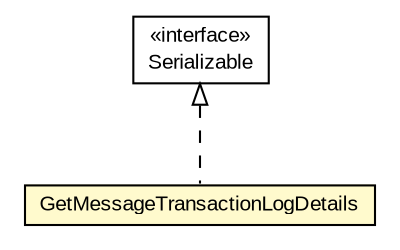 #!/usr/local/bin/dot
#
# Class diagram 
# Generated by UMLGraph version R5_6-24-gf6e263 (http://www.umlgraph.org/)
#

digraph G {
	edge [fontname="arial",fontsize=10,labelfontname="arial",labelfontsize=10];
	node [fontname="arial",fontsize=10,shape=plaintext];
	nodesep=0.25;
	ranksep=0.5;
	// org.miloss.fgsms.services.interfaces.dataaccessservice.GetMessageTransactionLogDetails
	c173514 [label=<<table title="org.miloss.fgsms.services.interfaces.dataaccessservice.GetMessageTransactionLogDetails" border="0" cellborder="1" cellspacing="0" cellpadding="2" port="p" bgcolor="lemonChiffon" href="./GetMessageTransactionLogDetails.html">
		<tr><td><table border="0" cellspacing="0" cellpadding="1">
<tr><td align="center" balign="center"> GetMessageTransactionLogDetails </td></tr>
		</table></td></tr>
		</table>>, URL="./GetMessageTransactionLogDetails.html", fontname="arial", fontcolor="black", fontsize=10.0];
	//org.miloss.fgsms.services.interfaces.dataaccessservice.GetMessageTransactionLogDetails implements java.io.Serializable
	c174005:p -> c173514:p [dir=back,arrowtail=empty,style=dashed];
	// java.io.Serializable
	c174005 [label=<<table title="java.io.Serializable" border="0" cellborder="1" cellspacing="0" cellpadding="2" port="p" href="http://java.sun.com/j2se/1.4.2/docs/api/java/io/Serializable.html">
		<tr><td><table border="0" cellspacing="0" cellpadding="1">
<tr><td align="center" balign="center"> &#171;interface&#187; </td></tr>
<tr><td align="center" balign="center"> Serializable </td></tr>
		</table></td></tr>
		</table>>, URL="http://java.sun.com/j2se/1.4.2/docs/api/java/io/Serializable.html", fontname="arial", fontcolor="black", fontsize=10.0];
}

